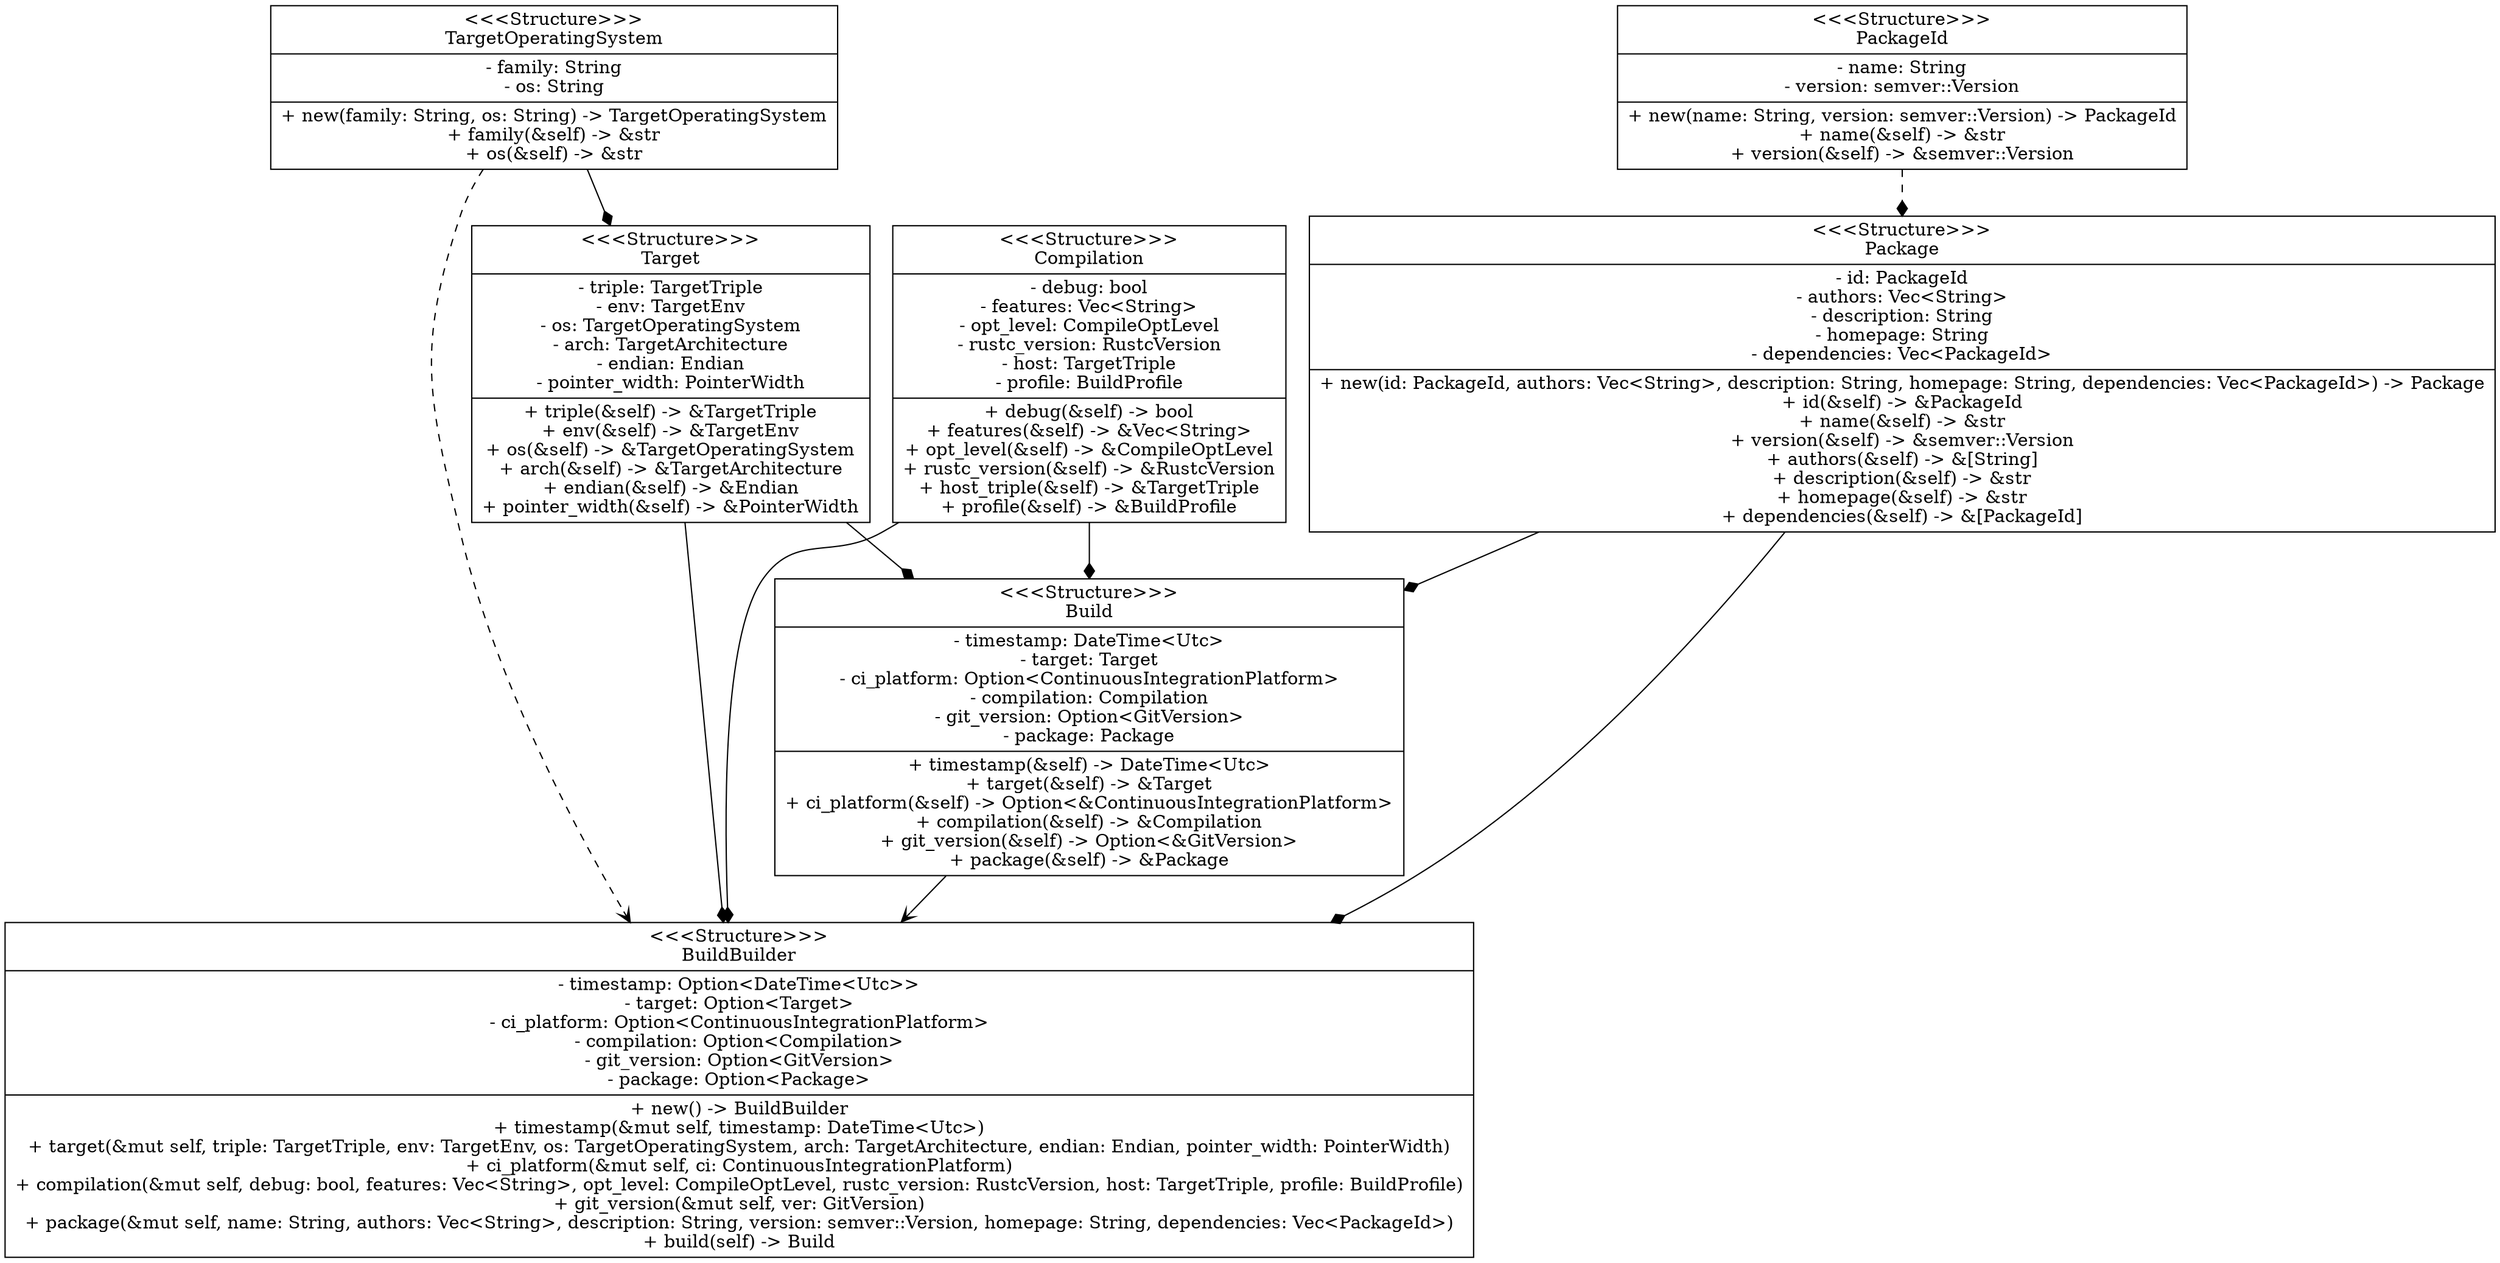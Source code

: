 digraph ml {
    ndBuild[label="{&lt;&lt;&lt;Structure&gt;&gt;&gt;\nBuild|- timestamp: DateTime&lt;Utc&gt;\n- target: Target\n- ci_platform: Option&lt;ContinuousIntegrationPlatform&gt;\n- compilation: Compilation\n- git_version: Option&lt;GitVersion&gt;\n- package: Package|+ timestamp(&amp;self) -&gt; DateTime&lt;Utc&gt;\n+ target(&amp;self) -&gt; &amp;Target\n+ ci_platform(&amp;self) -&gt; Option&lt;&amp;ContinuousIntegrationPlatform&gt;\n+ compilation(&amp;self) -&gt; &amp;Compilation\n+ git_version(&amp;self) -&gt; Option&lt;&amp;GitVersion&gt;\n+ package(&amp;self) -&gt; &amp;Package}"][shape="record"];
    ndBuildBuilder[label="{&lt;&lt;&lt;Structure&gt;&gt;&gt;\nBuildBuilder|- timestamp: Option&lt;DateTime&lt;Utc&gt;&gt;\n- target: Option&lt;Target&gt;\n- ci_platform: Option&lt;ContinuousIntegrationPlatform&gt;\n- compilation: Option&lt;Compilation&gt;\n- git_version: Option&lt;GitVersion&gt;\n- package: Option&lt;Package&gt;|+ new() -&gt; BuildBuilder\n+ timestamp(&amp;mut self, timestamp: DateTime&lt;Utc&gt;)\n+ target(&amp;mut self, triple: TargetTriple, env: TargetEnv, os: TargetOperatingSystem, arch: TargetArchitecture, endian: Endian, pointer_width: PointerWidth)\n+ ci_platform(&amp;mut self, ci: ContinuousIntegrationPlatform)\n+ compilation(&amp;mut self, debug: bool, features: Vec&lt;String&gt;, opt_level: CompileOptLevel, rustc_version: RustcVersion, host: TargetTriple, profile: BuildProfile)\n+ git_version(&amp;mut self, ver: GitVersion)\n+ package(&amp;mut self, name: String, authors: Vec&lt;String&gt;, description: String, version: semver::Version, homepage: String, dependencies: Vec&lt;PackageId&gt;)\n+ build(self) -&gt; Build}"][shape="record"];
    ndTargetOperatingSystem[label="{&lt;&lt;&lt;Structure&gt;&gt;&gt;\nTargetOperatingSystem|- family: String\n- os: String|+ new(family: String, os: String) -&gt; TargetOperatingSystem\n+ family(&amp;self) -&gt; &amp;str\n+ os(&amp;self) -&gt; &amp;str}"][shape="record"];
    ndTarget[label="{&lt;&lt;&lt;Structure&gt;&gt;&gt;\nTarget|- triple: TargetTriple\n- env: TargetEnv\n- os: TargetOperatingSystem\n- arch: TargetArchitecture\n- endian: Endian\n- pointer_width: PointerWidth|+ triple(&amp;self) -&gt; &amp;TargetTriple\n+ env(&amp;self) -&gt; &amp;TargetEnv\n+ os(&amp;self) -&gt; &amp;TargetOperatingSystem\n+ arch(&amp;self) -&gt; &amp;TargetArchitecture\n+ endian(&amp;self) -&gt; &amp;Endian\n+ pointer_width(&amp;self) -&gt; &amp;PointerWidth}"][shape="record"];
    ndCompilation[label="{&lt;&lt;&lt;Structure&gt;&gt;&gt;\nCompilation|- debug: bool\n- features: Vec&lt;String&gt;\n- opt_level: CompileOptLevel\n- rustc_version: RustcVersion\n- host: TargetTriple\n- profile: BuildProfile|+ debug(&amp;self) -&gt; bool\n+ features(&amp;self) -&gt; &amp;Vec&lt;String&gt;\n+ opt_level(&amp;self) -&gt; &amp;CompileOptLevel\n+ rustc_version(&amp;self) -&gt; &amp;RustcVersion\n+ host_triple(&amp;self) -&gt; &amp;TargetTriple\n+ profile(&amp;self) -&gt; &amp;BuildProfile}"][shape="record"];
    ndPackage[label="{&lt;&lt;&lt;Structure&gt;&gt;&gt;\nPackage|- id: PackageId\n- authors: Vec&lt;String&gt;\n- description: String\n- homepage: String\n- dependencies: Vec&lt;PackageId&gt;|+ new(id: PackageId, authors: Vec&lt;String&gt;, description: String, homepage: String, dependencies: Vec&lt;PackageId&gt;) -&gt; Package\n+ id(&amp;self) -&gt; &amp;PackageId\n+ name(&amp;self) -&gt; &amp;str\n+ version(&amp;self) -&gt; &amp;semver::Version\n+ authors(&amp;self) -&gt; &amp;[String]\n+ description(&amp;self) -&gt; &amp;str\n+ homepage(&amp;self) -&gt; &amp;str\n+ dependencies(&amp;self) -&gt; &amp;[PackageId]}"][shape="record"];
    ndPackageId[label="{&lt;&lt;&lt;Structure&gt;&gt;&gt;\nPackageId|- name: String\n- version: semver::Version|+ new(name: String, version: semver::Version) -&gt; PackageId\n+ name(&amp;self) -&gt; &amp;str\n+ version(&amp;self) -&gt; &amp;semver::Version}"][shape="record"];
    ndBuild -> ndBuildBuilder[label=""][arrowhead="vee"];
    ndTargetOperatingSystem -> ndBuildBuilder[label=""][style="dashed"][arrowhead="vee"];
    ndTargetOperatingSystem -> ndTarget[label=""][arrowhead="diamond"];
    ndTarget -> ndBuild[label=""][arrowhead="diamond"];
    ndTarget -> ndBuildBuilder[label=""][arrowhead="diamond"];
    ndCompilation -> ndBuild[label=""][arrowhead="diamond"];
    ndCompilation -> ndBuildBuilder[label=""][arrowhead="diamond"];
    ndPackage -> ndBuild[label=""][arrowhead="diamond"];
    ndPackage -> ndBuildBuilder[label=""][arrowhead="diamond"];
    ndPackageId -> ndPackage[label=""][style="dashed"][arrowhead="diamond"];
}
